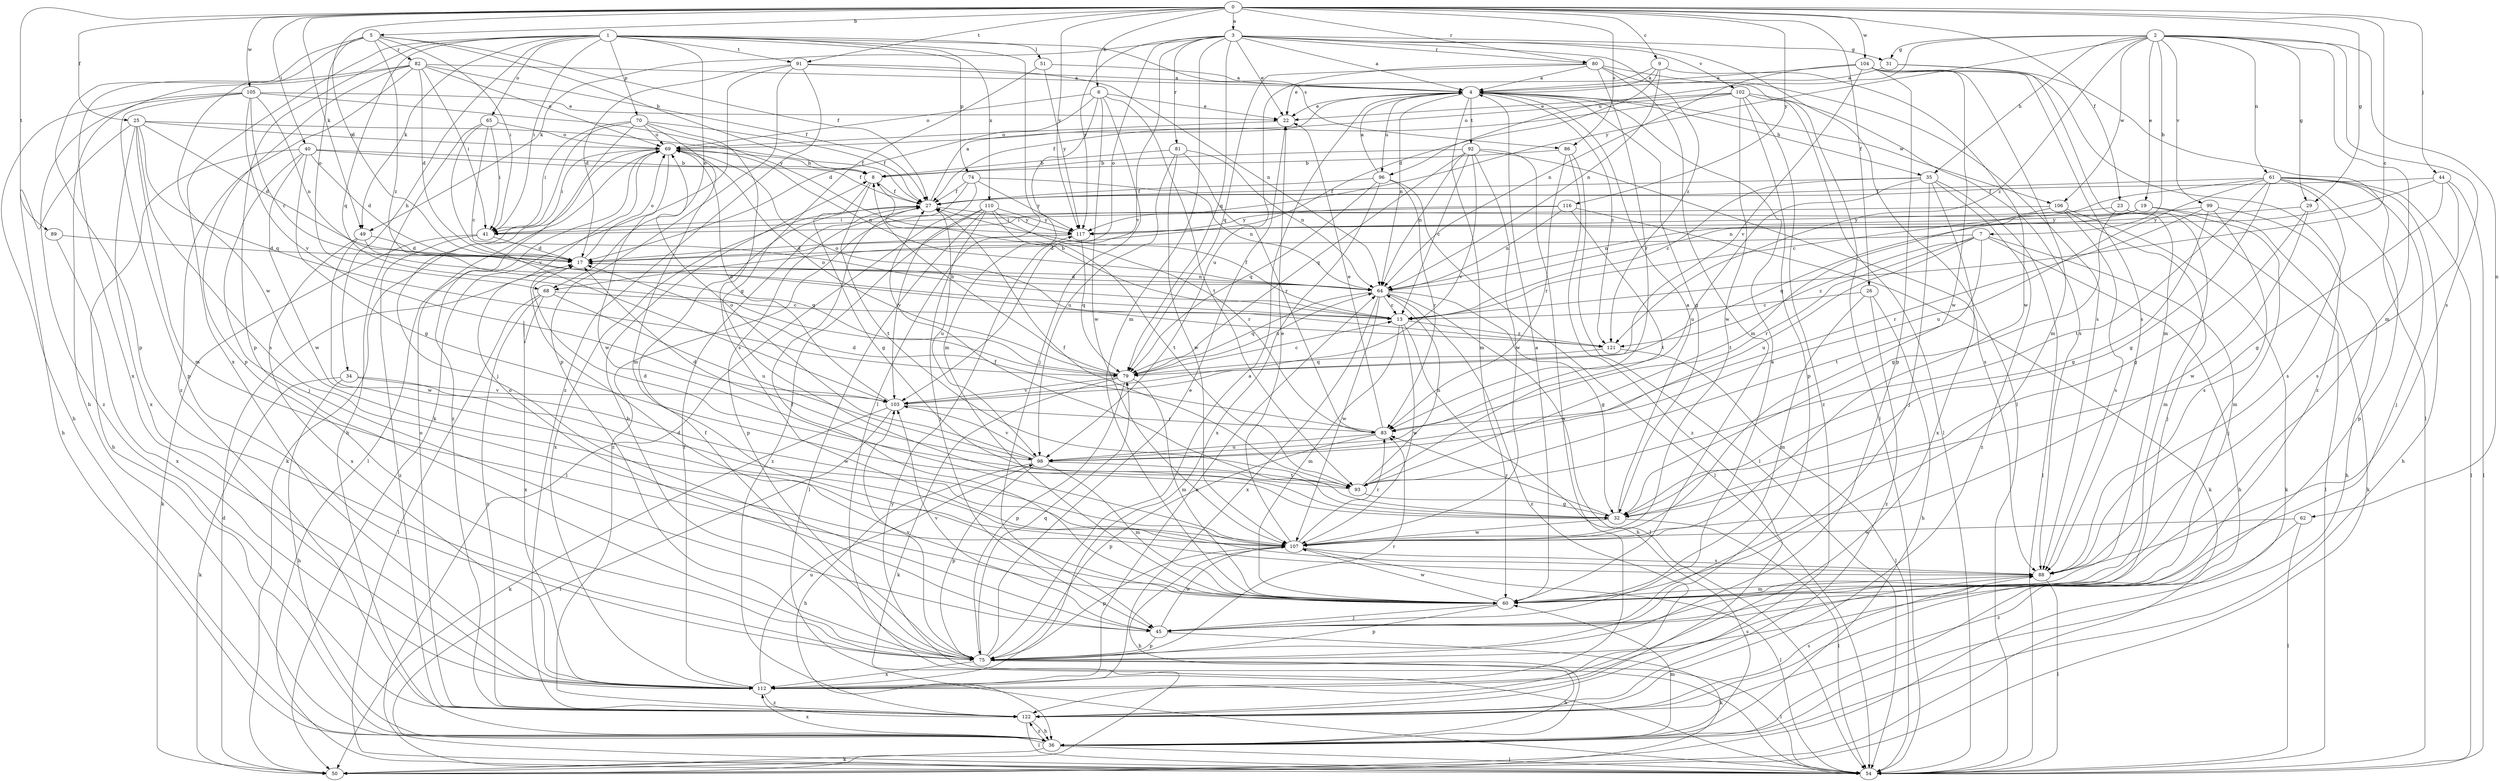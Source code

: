 strict digraph  {
0;
1;
2;
3;
4;
5;
6;
7;
8;
9;
13;
17;
19;
22;
23;
25;
26;
27;
29;
31;
32;
34;
35;
36;
40;
41;
44;
45;
49;
50;
51;
54;
60;
61;
62;
64;
65;
68;
69;
70;
74;
75;
79;
80;
81;
82;
83;
86;
88;
89;
91;
92;
93;
96;
98;
99;
102;
103;
104;
105;
106;
107;
110;
112;
116;
117;
121;
122;
0 -> 3  [label=a];
0 -> 5  [label=b];
0 -> 6  [label=b];
0 -> 9  [label=c];
0 -> 13  [label=c];
0 -> 17  [label=d];
0 -> 23  [label=f];
0 -> 25  [label=f];
0 -> 26  [label=f];
0 -> 29  [label=g];
0 -> 40  [label=i];
0 -> 44  [label=j];
0 -> 49  [label=k];
0 -> 80  [label=r];
0 -> 86  [label=s];
0 -> 89  [label=t];
0 -> 91  [label=t];
0 -> 104  [label=w];
0 -> 105  [label=w];
0 -> 116  [label=y];
0 -> 117  [label=y];
1 -> 34  [label=h];
1 -> 41  [label=i];
1 -> 49  [label=k];
1 -> 51  [label=l];
1 -> 54  [label=l];
1 -> 65  [label=o];
1 -> 68  [label=o];
1 -> 70  [label=p];
1 -> 74  [label=p];
1 -> 75  [label=p];
1 -> 79  [label=q];
1 -> 86  [label=s];
1 -> 91  [label=t];
1 -> 110  [label=x];
1 -> 112  [label=x];
2 -> 7  [label=b];
2 -> 19  [label=e];
2 -> 29  [label=g];
2 -> 31  [label=g];
2 -> 35  [label=h];
2 -> 60  [label=m];
2 -> 61  [label=n];
2 -> 62  [label=n];
2 -> 88  [label=s];
2 -> 96  [label=u];
2 -> 99  [label=v];
2 -> 106  [label=w];
2 -> 117  [label=y];
2 -> 121  [label=z];
3 -> 4  [label=a];
3 -> 22  [label=e];
3 -> 31  [label=g];
3 -> 49  [label=k];
3 -> 54  [label=l];
3 -> 60  [label=m];
3 -> 68  [label=o];
3 -> 79  [label=q];
3 -> 80  [label=r];
3 -> 81  [label=r];
3 -> 102  [label=v];
3 -> 103  [label=v];
3 -> 117  [label=y];
3 -> 121  [label=z];
4 -> 22  [label=e];
4 -> 32  [label=g];
4 -> 35  [label=h];
4 -> 60  [label=m];
4 -> 64  [label=n];
4 -> 92  [label=t];
4 -> 96  [label=u];
4 -> 106  [label=w];
4 -> 121  [label=z];
5 -> 8  [label=b];
5 -> 27  [label=f];
5 -> 41  [label=i];
5 -> 68  [label=o];
5 -> 75  [label=p];
5 -> 82  [label=r];
5 -> 107  [label=w];
5 -> 121  [label=z];
6 -> 17  [label=d];
6 -> 22  [label=e];
6 -> 45  [label=j];
6 -> 60  [label=m];
6 -> 69  [label=o];
6 -> 93  [label=t];
6 -> 107  [label=w];
7 -> 17  [label=d];
7 -> 36  [label=h];
7 -> 45  [label=j];
7 -> 83  [label=r];
7 -> 93  [label=t];
7 -> 98  [label=u];
7 -> 121  [label=z];
8 -> 27  [label=f];
8 -> 32  [label=g];
8 -> 93  [label=t];
9 -> 4  [label=a];
9 -> 17  [label=d];
9 -> 22  [label=e];
9 -> 64  [label=n];
9 -> 107  [label=w];
13 -> 8  [label=b];
13 -> 27  [label=f];
13 -> 36  [label=h];
13 -> 60  [label=m];
13 -> 107  [label=w];
13 -> 121  [label=z];
17 -> 64  [label=n];
17 -> 69  [label=o];
19 -> 41  [label=i];
19 -> 50  [label=k];
19 -> 60  [label=m];
19 -> 64  [label=n];
19 -> 79  [label=q];
22 -> 69  [label=o];
23 -> 32  [label=g];
23 -> 54  [label=l];
23 -> 60  [label=m];
23 -> 117  [label=y];
25 -> 17  [label=d];
25 -> 27  [label=f];
25 -> 36  [label=h];
25 -> 60  [label=m];
25 -> 69  [label=o];
25 -> 79  [label=q];
25 -> 88  [label=s];
25 -> 112  [label=x];
26 -> 13  [label=c];
26 -> 36  [label=h];
26 -> 60  [label=m];
26 -> 122  [label=z];
27 -> 4  [label=a];
27 -> 75  [label=p];
27 -> 98  [label=u];
27 -> 112  [label=x];
27 -> 117  [label=y];
29 -> 32  [label=g];
29 -> 107  [label=w];
29 -> 117  [label=y];
31 -> 4  [label=a];
31 -> 54  [label=l];
31 -> 60  [label=m];
32 -> 4  [label=a];
32 -> 27  [label=f];
32 -> 54  [label=l];
32 -> 83  [label=r];
32 -> 107  [label=w];
34 -> 36  [label=h];
34 -> 50  [label=k];
34 -> 103  [label=v];
34 -> 107  [label=w];
35 -> 13  [label=c];
35 -> 27  [label=f];
35 -> 45  [label=j];
35 -> 54  [label=l];
35 -> 98  [label=u];
35 -> 112  [label=x];
35 -> 122  [label=z];
36 -> 50  [label=k];
36 -> 54  [label=l];
36 -> 60  [label=m];
36 -> 112  [label=x];
36 -> 122  [label=z];
40 -> 8  [label=b];
40 -> 17  [label=d];
40 -> 27  [label=f];
40 -> 32  [label=g];
40 -> 36  [label=h];
40 -> 45  [label=j];
40 -> 107  [label=w];
41 -> 17  [label=d];
41 -> 50  [label=k];
41 -> 122  [label=z];
44 -> 27  [label=f];
44 -> 32  [label=g];
44 -> 54  [label=l];
44 -> 64  [label=n];
44 -> 88  [label=s];
45 -> 4  [label=a];
45 -> 50  [label=k];
45 -> 69  [label=o];
45 -> 75  [label=p];
45 -> 103  [label=v];
45 -> 107  [label=w];
49 -> 17  [label=d];
49 -> 79  [label=q];
49 -> 107  [label=w];
49 -> 112  [label=x];
50 -> 17  [label=d];
51 -> 4  [label=a];
51 -> 32  [label=g];
51 -> 117  [label=y];
54 -> 117  [label=y];
60 -> 4  [label=a];
60 -> 17  [label=d];
60 -> 27  [label=f];
60 -> 45  [label=j];
60 -> 75  [label=p];
60 -> 107  [label=w];
61 -> 13  [label=c];
61 -> 27  [label=f];
61 -> 32  [label=g];
61 -> 36  [label=h];
61 -> 45  [label=j];
61 -> 54  [label=l];
61 -> 75  [label=p];
61 -> 88  [label=s];
61 -> 93  [label=t];
61 -> 98  [label=u];
62 -> 54  [label=l];
62 -> 107  [label=w];
62 -> 122  [label=z];
64 -> 13  [label=c];
64 -> 17  [label=d];
64 -> 32  [label=g];
64 -> 54  [label=l];
64 -> 79  [label=q];
64 -> 107  [label=w];
64 -> 112  [label=x];
64 -> 122  [label=z];
65 -> 13  [label=c];
65 -> 36  [label=h];
65 -> 41  [label=i];
65 -> 69  [label=o];
65 -> 103  [label=v];
68 -> 13  [label=c];
68 -> 54  [label=l];
68 -> 98  [label=u];
68 -> 112  [label=x];
68 -> 122  [label=z];
69 -> 8  [label=b];
69 -> 41  [label=i];
69 -> 50  [label=k];
69 -> 54  [label=l];
69 -> 64  [label=n];
69 -> 107  [label=w];
70 -> 27  [label=f];
70 -> 41  [label=i];
70 -> 45  [label=j];
70 -> 60  [label=m];
70 -> 69  [label=o];
70 -> 88  [label=s];
70 -> 122  [label=z];
74 -> 27  [label=f];
74 -> 54  [label=l];
74 -> 64  [label=n];
74 -> 117  [label=y];
74 -> 122  [label=z];
75 -> 4  [label=a];
75 -> 8  [label=b];
75 -> 22  [label=e];
75 -> 27  [label=f];
75 -> 36  [label=h];
75 -> 54  [label=l];
75 -> 79  [label=q];
75 -> 83  [label=r];
75 -> 103  [label=v];
75 -> 112  [label=x];
79 -> 8  [label=b];
79 -> 13  [label=c];
79 -> 50  [label=k];
79 -> 60  [label=m];
79 -> 64  [label=n];
79 -> 69  [label=o];
79 -> 75  [label=p];
79 -> 103  [label=v];
80 -> 4  [label=a];
80 -> 54  [label=l];
80 -> 60  [label=m];
80 -> 79  [label=q];
80 -> 83  [label=r];
80 -> 88  [label=s];
80 -> 98  [label=u];
81 -> 8  [label=b];
81 -> 64  [label=n];
81 -> 83  [label=r];
81 -> 98  [label=u];
81 -> 107  [label=w];
82 -> 4  [label=a];
82 -> 17  [label=d];
82 -> 27  [label=f];
82 -> 36  [label=h];
82 -> 41  [label=i];
82 -> 69  [label=o];
82 -> 75  [label=p];
82 -> 112  [label=x];
82 -> 122  [label=z];
83 -> 17  [label=d];
83 -> 22  [label=e];
83 -> 75  [label=p];
83 -> 98  [label=u];
86 -> 8  [label=b];
86 -> 54  [label=l];
86 -> 83  [label=r];
86 -> 122  [label=z];
88 -> 54  [label=l];
88 -> 60  [label=m];
89 -> 17  [label=d];
89 -> 112  [label=x];
91 -> 4  [label=a];
91 -> 17  [label=d];
91 -> 50  [label=k];
91 -> 64  [label=n];
91 -> 75  [label=p];
91 -> 122  [label=z];
92 -> 8  [label=b];
92 -> 13  [label=c];
92 -> 64  [label=n];
92 -> 79  [label=q];
92 -> 88  [label=s];
92 -> 103  [label=v];
92 -> 107  [label=w];
92 -> 112  [label=x];
93 -> 17  [label=d];
93 -> 27  [label=f];
93 -> 32  [label=g];
93 -> 64  [label=n];
96 -> 4  [label=a];
96 -> 27  [label=f];
96 -> 54  [label=l];
96 -> 79  [label=q];
96 -> 83  [label=r];
96 -> 112  [label=x];
98 -> 17  [label=d];
98 -> 36  [label=h];
98 -> 60  [label=m];
98 -> 69  [label=o];
98 -> 75  [label=p];
98 -> 93  [label=t];
98 -> 103  [label=v];
99 -> 32  [label=g];
99 -> 36  [label=h];
99 -> 83  [label=r];
99 -> 88  [label=s];
99 -> 117  [label=y];
102 -> 22  [label=e];
102 -> 27  [label=f];
102 -> 54  [label=l];
102 -> 69  [label=o];
102 -> 75  [label=p];
102 -> 88  [label=s];
102 -> 107  [label=w];
102 -> 122  [label=z];
103 -> 50  [label=k];
103 -> 54  [label=l];
103 -> 69  [label=o];
103 -> 83  [label=r];
104 -> 4  [label=a];
104 -> 60  [label=m];
104 -> 64  [label=n];
104 -> 75  [label=p];
104 -> 88  [label=s];
104 -> 103  [label=v];
104 -> 107  [label=w];
104 -> 122  [label=z];
105 -> 13  [label=c];
105 -> 22  [label=e];
105 -> 36  [label=h];
105 -> 64  [label=n];
105 -> 75  [label=p];
105 -> 103  [label=v];
105 -> 117  [label=y];
105 -> 122  [label=z];
106 -> 41  [label=i];
106 -> 45  [label=j];
106 -> 50  [label=k];
106 -> 88  [label=s];
106 -> 93  [label=t];
107 -> 22  [label=e];
107 -> 36  [label=h];
107 -> 54  [label=l];
107 -> 75  [label=p];
107 -> 83  [label=r];
107 -> 88  [label=s];
110 -> 45  [label=j];
110 -> 54  [label=l];
110 -> 83  [label=r];
110 -> 93  [label=t];
110 -> 103  [label=v];
110 -> 117  [label=y];
110 -> 122  [label=z];
112 -> 27  [label=f];
112 -> 64  [label=n];
112 -> 88  [label=s];
112 -> 98  [label=u];
112 -> 122  [label=z];
116 -> 41  [label=i];
116 -> 50  [label=k];
116 -> 64  [label=n];
116 -> 93  [label=t];
116 -> 117  [label=y];
117 -> 17  [label=d];
117 -> 79  [label=q];
121 -> 54  [label=l];
121 -> 69  [label=o];
121 -> 79  [label=q];
122 -> 36  [label=h];
122 -> 54  [label=l];
122 -> 69  [label=o];
122 -> 88  [label=s];
}
